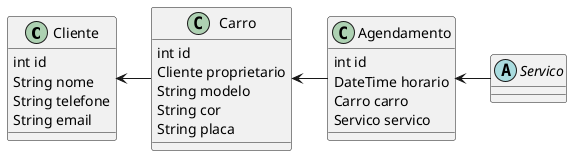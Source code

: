 @startuml
'https://plantuml.com/class-diagram

class Cliente{
    int id
    String nome
    String telefone
    String email
}
class Agendamento{
    int id
    DateTime horario
    Carro carro
    Servico servico
}
class Carro{
int id
Cliente proprietario
String modelo
String cor
String placa

}
abstract class Servico

Cliente <- Carro
Agendamento <- Servico
Carro <- Agendamento

@enduml